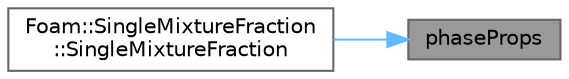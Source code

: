 digraph "phaseProps"
{
 // LATEX_PDF_SIZE
  bgcolor="transparent";
  edge [fontname=Helvetica,fontsize=10,labelfontname=Helvetica,labelfontsize=10];
  node [fontname=Helvetica,fontsize=10,shape=box,height=0.2,width=0.4];
  rankdir="RL";
  Node1 [id="Node000001",label="phaseProps",height=0.2,width=0.4,color="gray40", fillcolor="grey60", style="filled", fontcolor="black",tooltip=" "];
  Node1 -> Node2 [id="edge1_Node000001_Node000002",dir="back",color="steelblue1",style="solid",tooltip=" "];
  Node2 [id="Node000002",label="Foam::SingleMixtureFraction\l::SingleMixtureFraction",height=0.2,width=0.4,color="grey40", fillcolor="white", style="filled",URL="$classFoam_1_1SingleMixtureFraction.html#ad0c2bc0bbe443aae6b3a908b6a840c6a",tooltip=" "];
}
